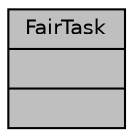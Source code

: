 digraph "FairTask"
{
 // INTERACTIVE_SVG=YES
  bgcolor="transparent";
  edge [fontname="Helvetica",fontsize="10",labelfontname="Helvetica",labelfontsize="10"];
  node [fontname="Helvetica",fontsize="10",shape=record];
  Node10 [label="{FairTask\n||}",height=0.2,width=0.4,color="black", fillcolor="grey75", style="filled", fontcolor="black"];
}
